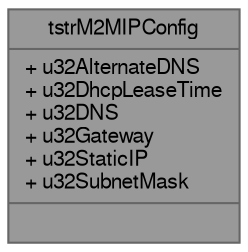digraph "tstrM2MIPConfig"
{
 // LATEX_PDF_SIZE
  bgcolor="transparent";
  edge [fontname=FreeSans,fontsize=10,labelfontname=FreeSans,labelfontsize=10];
  node [fontname=FreeSans,fontsize=10,shape=box,height=0.2,width=0.4];
  Node1 [shape=record,label="{tstrM2MIPConfig\n|+ u32AlternateDNS\l+ u32DhcpLeaseTime\l+ u32DNS\l+ u32Gateway\l+ u32StaticIP\l+ u32SubnetMask\l|}",height=0.2,width=0.4,color="gray40", fillcolor="grey60", style="filled", fontcolor="black",tooltip="IP configuration (static/DHCP). The same structure is used for DCHP callback as well as static IP con..."];
}
